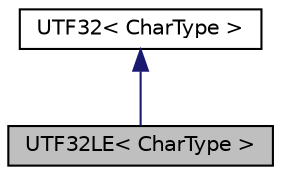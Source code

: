 digraph "UTF32LE&lt; CharType &gt;"
{
  edge [fontname="Helvetica",fontsize="10",labelfontname="Helvetica",labelfontsize="10"];
  node [fontname="Helvetica",fontsize="10",shape=record];
  Node0 [label="UTF32LE\< CharType \>",height=0.2,width=0.4,color="black", fillcolor="grey75", style="filled", fontcolor="black"];
  Node1 -> Node0 [dir="back",color="midnightblue",fontsize="10",style="solid"];
  Node1 [label="UTF32\< CharType \>",height=0.2,width=0.4,color="black", fillcolor="white", style="filled",URL="$struct_u_t_f32.html",tooltip="UTF-32 encoding. "];
}
